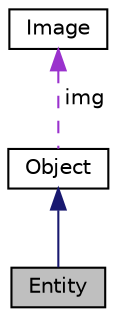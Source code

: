 digraph "Entity"
{
  edge [fontname="Helvetica",fontsize="10",labelfontname="Helvetica",labelfontsize="10"];
  node [fontname="Helvetica",fontsize="10",shape=record];
  Node1 [label="Entity",height=0.2,width=0.4,color="black", fillcolor="grey75", style="filled", fontcolor="black"];
  Node2 -> Node1 [dir="back",color="midnightblue",fontsize="10",style="solid"];
  Node2 [label="Object",height=0.2,width=0.4,color="black", fillcolor="white", style="filled",URL="$classObject.html",tooltip="Class for storing an image and the source and distination to display. "];
  Node3 -> Node2 [dir="back",color="darkorchid3",fontsize="10",style="dashed",label=" img" ];
  Node3 [label="Image",height=0.2,width=0.4,color="black", fillcolor="white", style="filled",URL="$classImage.html",tooltip="Class for loading in SDL Textures. "];
}
